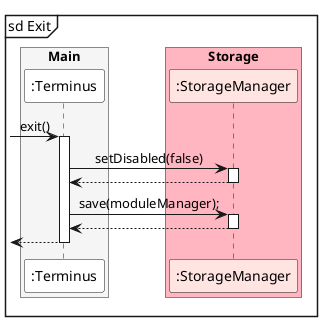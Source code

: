 @startuml
'https://plantuml.com/sequence-diagram
box "Main" #whitesmoke
participant ":Terminus" as Terminus #white
endbox
box "Storage" #lightpink
participant ":StorageManager" as StorageManager #mistyrose
endbox


autoactivate on
skinparam sequenceMessageAlign center
mainframe sd Exit

 -> Terminus: exit()
  Terminus -> StorageManager:setDisabled(false)
  return
  Terminus -> StorageManager:save(moduleManager);
  return
 return

@enduml